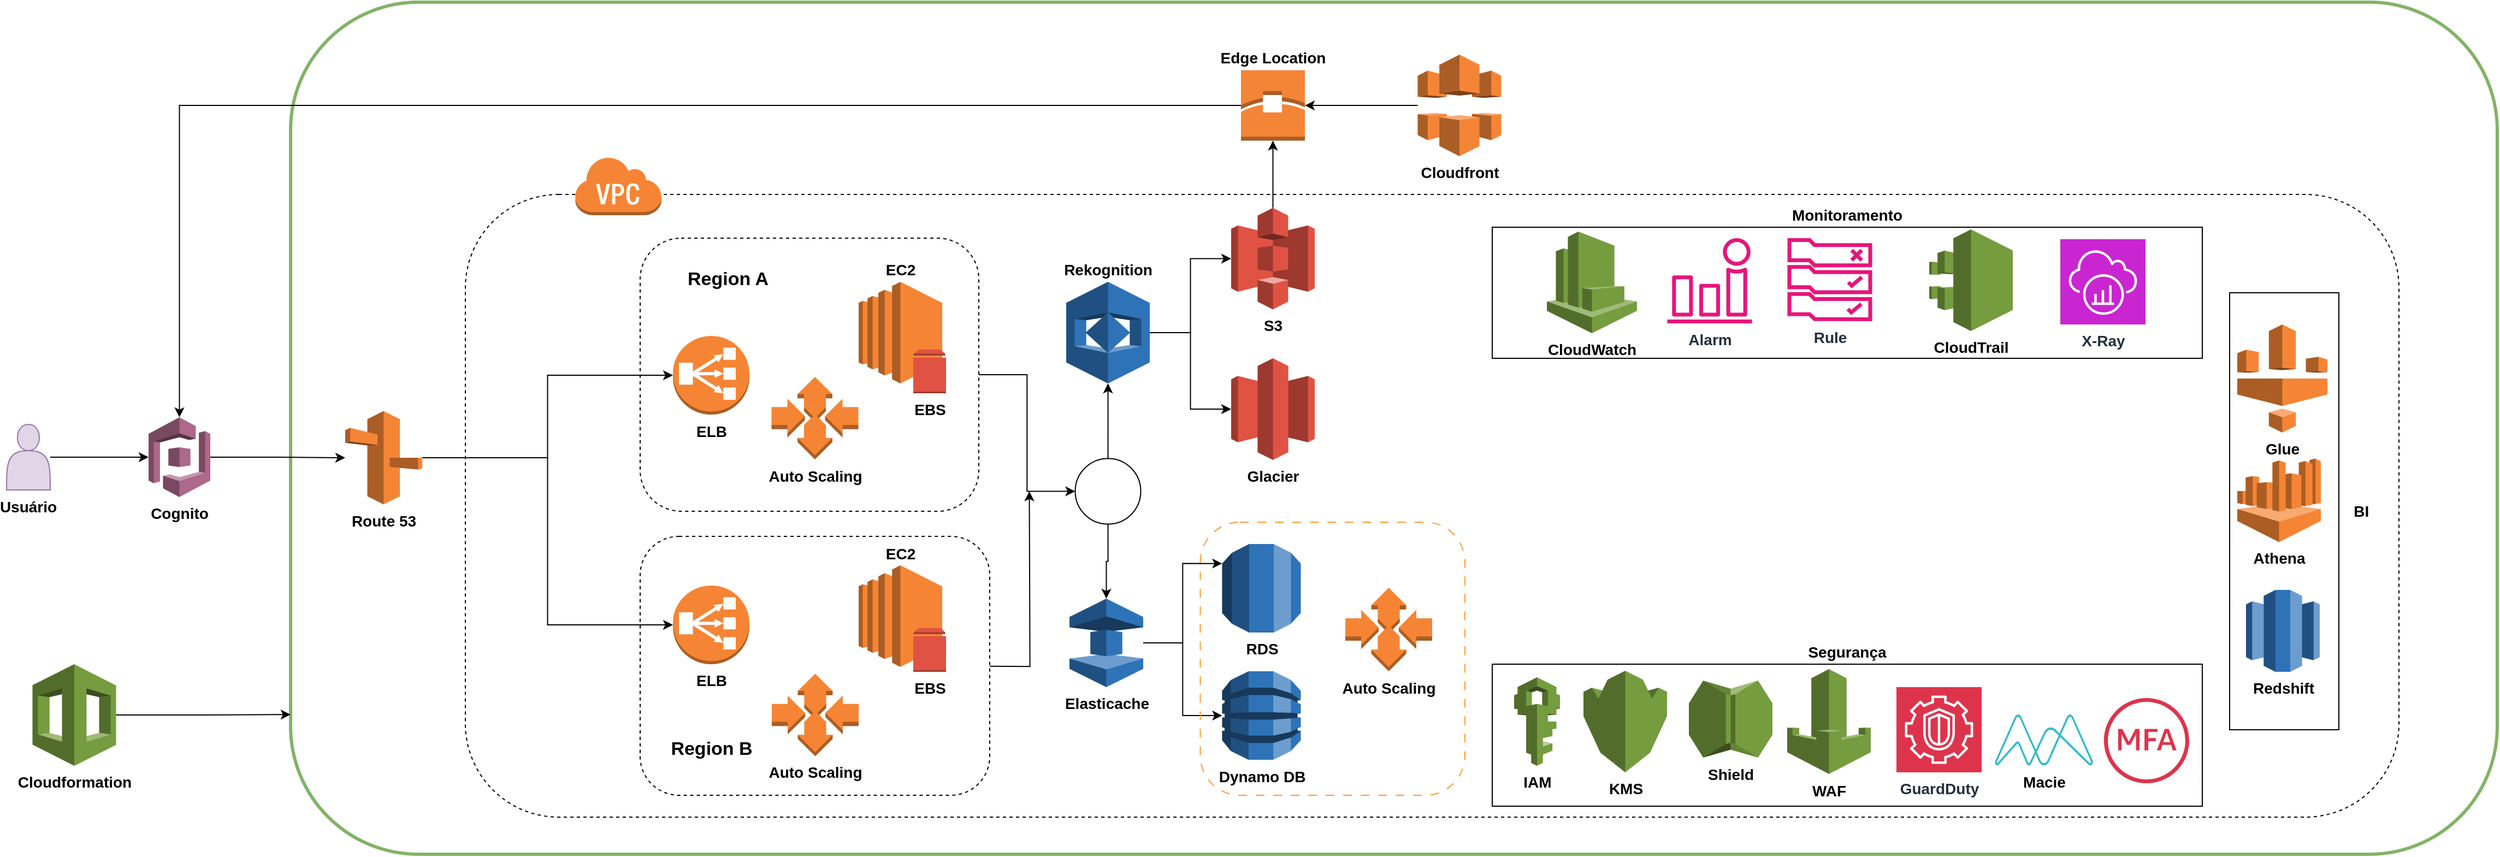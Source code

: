 <mxfile version="24.7.17">
  <diagram name="Página-1" id="RxiMuzo80x31uVPLmHSr">
    <mxGraphModel dx="3409" dy="868" grid="1" gridSize="10" guides="1" tooltips="1" connect="1" arrows="1" fold="1" page="1" pageScale="1" pageWidth="1169" pageHeight="827" math="0" shadow="0">
      <root>
        <mxCell id="0" />
        <mxCell id="1" parent="0" />
        <mxCell id="0l3fb_4aUZCiNyScdJ1j-4" value="" style="rounded=1;whiteSpace=wrap;html=1;fillColor=none;strokeColor=#82b366;strokeWidth=3;" parent="1" vertex="1">
          <mxGeometry x="-870" y="24" width="2020" height="780" as="geometry" />
        </mxCell>
        <mxCell id="0l3fb_4aUZCiNyScdJ1j-86" value="" style="edgeStyle=orthogonalEdgeStyle;rounded=0;orthogonalLoop=1;jettySize=auto;html=1;" parent="1" source="0l3fb_4aUZCiNyScdJ1j-1" target="0l3fb_4aUZCiNyScdJ1j-2" edge="1">
          <mxGeometry relative="1" as="geometry" />
        </mxCell>
        <mxCell id="0l3fb_4aUZCiNyScdJ1j-1" value="&lt;b&gt;&lt;font style=&quot;font-size: 14px;&quot;&gt;Usuário&lt;/font&gt;&lt;/b&gt;" style="shape=actor;whiteSpace=wrap;html=1;fillColor=#e1d5e7;strokeColor=#9673a6;labelPosition=center;verticalLabelPosition=bottom;align=center;verticalAlign=top;" parent="1" vertex="1">
          <mxGeometry x="-1130" y="410.5" width="40" height="60" as="geometry" />
        </mxCell>
        <mxCell id="0l3fb_4aUZCiNyScdJ1j-11" value="" style="edgeStyle=orthogonalEdgeStyle;rounded=0;orthogonalLoop=1;jettySize=auto;html=1;" parent="1" source="0l3fb_4aUZCiNyScdJ1j-2" target="0l3fb_4aUZCiNyScdJ1j-10" edge="1">
          <mxGeometry relative="1" as="geometry" />
        </mxCell>
        <mxCell id="0l3fb_4aUZCiNyScdJ1j-2" value="&lt;b&gt;&lt;font style=&quot;font-size: 14px;&quot;&gt;Cognito&lt;/font&gt;&lt;/b&gt;" style="outlineConnect=0;dashed=0;verticalLabelPosition=bottom;verticalAlign=top;align=center;html=1;shape=mxgraph.aws3.cognito;fillColor=#AD688B;gradientColor=none;labelPosition=center;" parent="1" vertex="1">
          <mxGeometry x="-1000" y="404" width="56.5" height="73" as="geometry" />
        </mxCell>
        <mxCell id="0l3fb_4aUZCiNyScdJ1j-8" value="" style="rounded=1;whiteSpace=wrap;html=1;strokeColor=default;dashed=1;" parent="1" vertex="1">
          <mxGeometry x="-710" y="200" width="1770" height="570" as="geometry" />
        </mxCell>
        <mxCell id="0l3fb_4aUZCiNyScdJ1j-9" value="" style="outlineConnect=0;dashed=0;verticalLabelPosition=bottom;verticalAlign=top;align=center;html=1;shape=mxgraph.aws3.virtual_private_cloud;fillColor=#F58534;gradientColor=none;" parent="1" vertex="1">
          <mxGeometry x="-610" y="165" width="79.5" height="54" as="geometry" />
        </mxCell>
        <mxCell id="0l3fb_4aUZCiNyScdJ1j-10" value="&lt;b&gt;&lt;font style=&quot;font-size: 14px;&quot;&gt;Route 53&lt;/font&gt;&lt;/b&gt;" style="outlineConnect=0;dashed=0;verticalLabelPosition=bottom;verticalAlign=top;align=center;html=1;shape=mxgraph.aws3.route_53;fillColor=#F58536;gradientColor=none;" parent="1" vertex="1">
          <mxGeometry x="-820" y="398.25" width="70.5" height="85.5" as="geometry" />
        </mxCell>
        <mxCell id="0l3fb_4aUZCiNyScdJ1j-28" value="&lt;font style=&quot;font-size: 14px;&quot;&gt;&lt;b&gt;Cloudformation&lt;/b&gt;&lt;/font&gt;" style="outlineConnect=0;dashed=0;verticalLabelPosition=bottom;verticalAlign=top;align=center;html=1;shape=mxgraph.aws3.cloudformation;fillColor=#759C3E;gradientColor=none;" parent="1" vertex="1">
          <mxGeometry x="-1106.25" y="630" width="76.5" height="93" as="geometry" />
        </mxCell>
        <mxCell id="0l3fb_4aUZCiNyScdJ1j-31" value="&lt;font style=&quot;font-size: 14px;&quot;&gt;&lt;b&gt;S3&lt;/b&gt;&lt;/font&gt;" style="outlineConnect=0;dashed=0;verticalLabelPosition=bottom;verticalAlign=top;align=center;html=1;shape=mxgraph.aws3.s3;fillColor=#E05243;gradientColor=none;" parent="1" vertex="1">
          <mxGeometry x="-9" y="212.25" width="76.5" height="93" as="geometry" />
        </mxCell>
        <mxCell id="0l3fb_4aUZCiNyScdJ1j-32" value="&lt;b&gt;&lt;font style=&quot;font-size: 14px;&quot;&gt;Glacier&lt;/font&gt;&lt;/b&gt;" style="outlineConnect=0;dashed=0;verticalLabelPosition=bottom;verticalAlign=top;align=center;html=1;shape=mxgraph.aws3.glacier;fillColor=#E05243;gradientColor=none;" parent="1" vertex="1">
          <mxGeometry x="-9" y="350" width="76.5" height="93" as="geometry" />
        </mxCell>
        <mxCell id="0l3fb_4aUZCiNyScdJ1j-73" style="edgeStyle=orthogonalEdgeStyle;rounded=0;orthogonalLoop=1;jettySize=auto;html=1;" parent="1" source="0l3fb_4aUZCiNyScdJ1j-34" target="0l3fb_4aUZCiNyScdJ1j-31" edge="1">
          <mxGeometry relative="1" as="geometry" />
        </mxCell>
        <mxCell id="0l3fb_4aUZCiNyScdJ1j-74" style="edgeStyle=orthogonalEdgeStyle;rounded=0;orthogonalLoop=1;jettySize=auto;html=1;" parent="1" source="0l3fb_4aUZCiNyScdJ1j-34" target="0l3fb_4aUZCiNyScdJ1j-32" edge="1">
          <mxGeometry relative="1" as="geometry" />
        </mxCell>
        <mxCell id="0l3fb_4aUZCiNyScdJ1j-34" value="&lt;b&gt;&lt;font style=&quot;font-size: 14px;&quot;&gt;Rekognition&lt;/font&gt;&lt;/b&gt;" style="outlineConnect=0;dashed=0;verticalLabelPosition=top;verticalAlign=bottom;align=center;html=1;shape=mxgraph.aws3.rekognition;fillColor=#2E73B8;gradientColor=none;labelPosition=center;" parent="1" vertex="1">
          <mxGeometry x="-160" y="280" width="76.5" height="93" as="geometry" />
        </mxCell>
        <mxCell id="0l3fb_4aUZCiNyScdJ1j-41" style="edgeStyle=orthogonalEdgeStyle;rounded=0;orthogonalLoop=1;jettySize=auto;html=1;" parent="1" source="0l3fb_4aUZCiNyScdJ1j-38" target="0l3fb_4aUZCiNyScdJ1j-2" edge="1">
          <mxGeometry relative="1" as="geometry" />
        </mxCell>
        <mxCell id="0l3fb_4aUZCiNyScdJ1j-38" value="&lt;font style=&quot;font-size: 14px;&quot;&gt;&lt;b&gt;Edge Location&lt;/b&gt;&lt;/font&gt;" style="outlineConnect=0;dashed=0;verticalLabelPosition=top;verticalAlign=bottom;align=center;html=1;shape=mxgraph.aws3.edge_location;fillColor=#F58536;gradientColor=none;labelPosition=center;" parent="1" vertex="1">
          <mxGeometry y="86.25" width="58.5" height="64.5" as="geometry" />
        </mxCell>
        <mxCell id="0l3fb_4aUZCiNyScdJ1j-45" style="edgeStyle=orthogonalEdgeStyle;rounded=0;orthogonalLoop=1;jettySize=auto;html=1;entryX=0;entryY=0.836;entryDx=0;entryDy=0;entryPerimeter=0;" parent="1" source="0l3fb_4aUZCiNyScdJ1j-28" target="0l3fb_4aUZCiNyScdJ1j-4" edge="1">
          <mxGeometry relative="1" as="geometry" />
        </mxCell>
        <mxCell id="0l3fb_4aUZCiNyScdJ1j-47" style="edgeStyle=orthogonalEdgeStyle;rounded=0;orthogonalLoop=1;jettySize=auto;html=1;" parent="1" source="0l3fb_4aUZCiNyScdJ1j-46" target="0l3fb_4aUZCiNyScdJ1j-38" edge="1">
          <mxGeometry relative="1" as="geometry" />
        </mxCell>
        <mxCell id="0l3fb_4aUZCiNyScdJ1j-46" value="&lt;b&gt;&lt;font style=&quot;font-size: 14px;&quot;&gt;Cloudfront&lt;/font&gt;&lt;/b&gt;" style="outlineConnect=0;dashed=0;verticalLabelPosition=bottom;verticalAlign=top;align=center;html=1;shape=mxgraph.aws3.cloudfront;fillColor=#F58536;gradientColor=none;" parent="1" vertex="1">
          <mxGeometry x="161.75" y="72" width="76.5" height="93" as="geometry" />
        </mxCell>
        <mxCell id="0l3fb_4aUZCiNyScdJ1j-77" style="edgeStyle=orthogonalEdgeStyle;rounded=0;orthogonalLoop=1;jettySize=auto;html=1;" parent="1" source="0l3fb_4aUZCiNyScdJ1j-53" target="0l3fb_4aUZCiNyScdJ1j-57" edge="1">
          <mxGeometry relative="1" as="geometry" />
        </mxCell>
        <mxCell id="0l3fb_4aUZCiNyScdJ1j-53" value="&lt;b&gt;&lt;font style=&quot;font-size: 14px;&quot;&gt;Elasticache&lt;/font&gt;&lt;/b&gt;" style="outlineConnect=0;dashed=0;verticalLabelPosition=bottom;verticalAlign=top;align=center;html=1;shape=mxgraph.aws3.elasticache;fillColor=#2E73B8;gradientColor=none;" parent="1" vertex="1">
          <mxGeometry x="-157" y="570" width="67.5" height="81" as="geometry" />
        </mxCell>
        <mxCell id="0l3fb_4aUZCiNyScdJ1j-67" value="&lt;b&gt;&lt;font style=&quot;font-size: 14px;&quot;&gt;Segurança&lt;/font&gt;&lt;/b&gt;" style="rounded=0;whiteSpace=wrap;html=1;labelPosition=center;verticalLabelPosition=top;align=center;verticalAlign=bottom;" parent="1" vertex="1">
          <mxGeometry x="230" y="630" width="650" height="130" as="geometry" />
        </mxCell>
        <mxCell id="0l3fb_4aUZCiNyScdJ1j-68" value="&lt;b&gt;&lt;font style=&quot;font-size: 14px;&quot;&gt;Monitoramento&lt;/font&gt;&lt;/b&gt;" style="rounded=0;whiteSpace=wrap;html=1;labelPosition=center;verticalLabelPosition=top;align=center;verticalAlign=bottom;" parent="1" vertex="1">
          <mxGeometry x="230" y="230" width="650" height="120" as="geometry" />
        </mxCell>
        <mxCell id="0l3fb_4aUZCiNyScdJ1j-69" value="" style="group" parent="1" vertex="1" connectable="0">
          <mxGeometry x="-37.25" y="500" width="242.25" height="250" as="geometry" />
        </mxCell>
        <mxCell id="0l3fb_4aUZCiNyScdJ1j-60" value="" style="rounded=1;whiteSpace=wrap;html=1;dashed=1;dashPattern=8 8;strokeColor=#FF9933;fillColor=none;" parent="0l3fb_4aUZCiNyScdJ1j-69" vertex="1">
          <mxGeometry width="242.25" height="250" as="geometry" />
        </mxCell>
        <mxCell id="0l3fb_4aUZCiNyScdJ1j-61" value="&lt;b&gt;&lt;font style=&quot;font-size: 14px;&quot;&gt;Auto Scaling&lt;/font&gt;&lt;/b&gt;" style="outlineConnect=0;dashed=0;verticalLabelPosition=bottom;verticalAlign=top;align=center;html=1;shape=mxgraph.aws3.auto_scaling;fillColor=#F58534;gradientColor=none;" parent="0l3fb_4aUZCiNyScdJ1j-69" vertex="1">
          <mxGeometry x="132.75" y="60" width="79.5" height="76.5" as="geometry" />
        </mxCell>
        <mxCell id="0l3fb_4aUZCiNyScdJ1j-56" value="&lt;b&gt;&lt;font style=&quot;font-size: 14px;&quot;&gt;RDS&lt;/font&gt;&lt;/b&gt;" style="outlineConnect=0;dashed=0;verticalLabelPosition=bottom;verticalAlign=top;align=center;html=1;shape=mxgraph.aws3.rds;fillColor=#2E73B8;gradientColor=none;" parent="0l3fb_4aUZCiNyScdJ1j-69" vertex="1">
          <mxGeometry x="20" y="20" width="72" height="81" as="geometry" />
        </mxCell>
        <mxCell id="0l3fb_4aUZCiNyScdJ1j-57" value="&lt;b&gt;&lt;font style=&quot;font-size: 14px;&quot;&gt;Dynamo DB&lt;/font&gt;&lt;/b&gt;" style="outlineConnect=0;dashed=0;verticalLabelPosition=bottom;verticalAlign=top;align=center;html=1;shape=mxgraph.aws3.dynamo_db;fillColor=#2E73B8;gradientColor=none;" parent="0l3fb_4aUZCiNyScdJ1j-69" vertex="1">
          <mxGeometry x="20" y="136.5" width="72" height="81" as="geometry" />
        </mxCell>
        <mxCell id="0l3fb_4aUZCiNyScdJ1j-76" style="edgeStyle=orthogonalEdgeStyle;rounded=0;orthogonalLoop=1;jettySize=auto;html=1;entryX=0;entryY=0.22;entryDx=0;entryDy=0;entryPerimeter=0;" parent="1" source="0l3fb_4aUZCiNyScdJ1j-53" target="0l3fb_4aUZCiNyScdJ1j-56" edge="1">
          <mxGeometry relative="1" as="geometry" />
        </mxCell>
        <mxCell id="0l3fb_4aUZCiNyScdJ1j-78" style="edgeStyle=orthogonalEdgeStyle;rounded=0;orthogonalLoop=1;jettySize=auto;html=1;entryX=0.5;entryY=1;entryDx=0;entryDy=0;entryPerimeter=0;" parent="1" source="0l3fb_4aUZCiNyScdJ1j-31" target="0l3fb_4aUZCiNyScdJ1j-38" edge="1">
          <mxGeometry relative="1" as="geometry" />
        </mxCell>
        <mxCell id="0l3fb_4aUZCiNyScdJ1j-79" value="&lt;b&gt;&lt;font style=&quot;font-size: 14px;&quot;&gt;&amp;nbsp; &amp;nbsp;BI&lt;/font&gt;&lt;/b&gt;" style="rounded=0;whiteSpace=wrap;html=1;labelPosition=right;verticalLabelPosition=middle;align=left;verticalAlign=middle;" parent="1" vertex="1">
          <mxGeometry x="905" y="290" width="100" height="400" as="geometry" />
        </mxCell>
        <mxCell id="Ly3-4LEqmZqqXIqAYG30-1" value="&lt;font style=&quot;font-size: 14px;&quot;&gt;&lt;b&gt;CloudWatch&lt;/b&gt;&lt;/font&gt;" style="outlineConnect=0;dashed=0;verticalLabelPosition=bottom;verticalAlign=top;align=center;html=1;shape=mxgraph.aws3.cloudwatch;fillColor=#759C3E;gradientColor=none;" parent="1" vertex="1">
          <mxGeometry x="280" y="234" width="82.5" height="93" as="geometry" />
        </mxCell>
        <mxCell id="Ly3-4LEqmZqqXIqAYG30-2" value="&lt;font style=&quot;font-size: 14px;&quot;&gt;&lt;b&gt;Alarm&lt;/b&gt;&lt;/font&gt;" style="sketch=0;outlineConnect=0;fontColor=#232F3E;gradientColor=none;fillColor=#E7157B;strokeColor=none;dashed=0;verticalLabelPosition=bottom;verticalAlign=top;align=center;html=1;fontSize=12;fontStyle=0;aspect=fixed;pointerEvents=1;shape=mxgraph.aws4.alarm;" parent="1" vertex="1">
          <mxGeometry x="390" y="240" width="78" height="78" as="geometry" />
        </mxCell>
        <mxCell id="Ly3-4LEqmZqqXIqAYG30-3" value="&lt;b&gt;&lt;font style=&quot;font-size: 14px;&quot;&gt;Rule&lt;/font&gt;&lt;/b&gt;" style="sketch=0;outlineConnect=0;fontColor=#232F3E;gradientColor=none;fillColor=#E7157B;strokeColor=none;dashed=0;verticalLabelPosition=bottom;verticalAlign=top;align=center;html=1;fontSize=12;fontStyle=0;aspect=fixed;pointerEvents=1;shape=mxgraph.aws4.rule_2;" parent="1" vertex="1">
          <mxGeometry x="500" y="240" width="78" height="76" as="geometry" />
        </mxCell>
        <mxCell id="Ly3-4LEqmZqqXIqAYG30-4" value="&lt;b&gt;&lt;font style=&quot;font-size: 14px;&quot;&gt;CloudTrail&lt;/font&gt;&lt;/b&gt;" style="outlineConnect=0;dashed=0;verticalLabelPosition=bottom;verticalAlign=top;align=center;html=1;shape=mxgraph.aws3.cloudtrail;fillColor=#759C3E;gradientColor=none;" parent="1" vertex="1">
          <mxGeometry x="630" y="232" width="76.5" height="93" as="geometry" />
        </mxCell>
        <mxCell id="Ly3-4LEqmZqqXIqAYG30-5" value="&lt;b&gt;&lt;font style=&quot;font-size: 14px;&quot;&gt;X-Ray&lt;/font&gt;&lt;/b&gt;" style="sketch=0;points=[[0,0,0],[0.25,0,0],[0.5,0,0],[0.75,0,0],[1,0,0],[0,1,0],[0.25,1,0],[0.5,1,0],[0.75,1,0],[1,1,0],[0,0.25,0],[0,0.5,0],[0,0.75,0],[1,0.25,0],[1,0.5,0],[1,0.75,0]];outlineConnect=0;fontColor=#232F3E;fillColor=#C925D1;strokeColor=#ffffff;dashed=0;verticalLabelPosition=bottom;verticalAlign=top;align=center;html=1;fontSize=12;fontStyle=0;aspect=fixed;shape=mxgraph.aws4.resourceIcon;resIcon=mxgraph.aws4.xray;" parent="1" vertex="1">
          <mxGeometry x="750" y="241" width="78" height="78" as="geometry" />
        </mxCell>
        <mxCell id="Ly3-4LEqmZqqXIqAYG30-6" value="&lt;font style=&quot;font-size: 14px;&quot;&gt;&lt;b&gt;Glue&lt;/b&gt;&lt;/font&gt;" style="outlineConnect=0;dashed=0;verticalLabelPosition=bottom;verticalAlign=top;align=center;html=1;shape=mxgraph.aws3.glue;fillColor=#F58534;gradientColor=none;" parent="1" vertex="1">
          <mxGeometry x="912" y="319" width="82.5" height="99" as="geometry" />
        </mxCell>
        <mxCell id="Ly3-4LEqmZqqXIqAYG30-7" value="&lt;b&gt;&lt;font style=&quot;font-size: 14px;&quot;&gt;Athena&lt;/font&gt;&lt;/b&gt;" style="outlineConnect=0;dashed=0;verticalLabelPosition=bottom;verticalAlign=top;align=center;html=1;shape=mxgraph.aws3.athena;fillColor=#F58534;gradientColor=none;" parent="1" vertex="1">
          <mxGeometry x="912" y="441.75" width="76.5" height="76.5" as="geometry" />
        </mxCell>
        <mxCell id="Ly3-4LEqmZqqXIqAYG30-8" value="&lt;font style=&quot;font-size: 14px;&quot;&gt;&lt;b&gt;Redshift&lt;/b&gt;&lt;/font&gt;" style="outlineConnect=0;dashed=0;verticalLabelPosition=bottom;verticalAlign=top;align=center;html=1;shape=mxgraph.aws3.redshift;fillColor=#2E73B8;gradientColor=none;" parent="1" vertex="1">
          <mxGeometry x="920" y="562" width="67.5" height="75" as="geometry" />
        </mxCell>
        <mxCell id="WVv-WNwBPXQA46CuhtBa-1" value="&lt;b&gt;&lt;font style=&quot;font-size: 14px;&quot;&gt;IAM&lt;/font&gt;&lt;/b&gt;" style="outlineConnect=0;dashed=0;verticalLabelPosition=bottom;verticalAlign=top;align=center;html=1;shape=mxgraph.aws3.iam;fillColor=#759C3E;gradientColor=none;" vertex="1" parent="1">
          <mxGeometry x="250" y="642" width="42" height="81" as="geometry" />
        </mxCell>
        <mxCell id="WVv-WNwBPXQA46CuhtBa-2" value="&lt;font style=&quot;font-size: 14px;&quot;&gt;&lt;b&gt;KMS&lt;/b&gt;&lt;/font&gt;" style="outlineConnect=0;dashed=0;verticalLabelPosition=bottom;verticalAlign=top;align=center;html=1;shape=mxgraph.aws3.kms;fillColor=#759C3E;gradientColor=none;" vertex="1" parent="1">
          <mxGeometry x="313.5" y="636" width="76.5" height="93" as="geometry" />
        </mxCell>
        <mxCell id="WVv-WNwBPXQA46CuhtBa-3" value="&lt;b&gt;&lt;font style=&quot;font-size: 14px;&quot;&gt;Shield&lt;/font&gt;&lt;/b&gt;" style="outlineConnect=0;dashed=0;verticalLabelPosition=bottom;verticalAlign=top;align=center;html=1;shape=mxgraph.aws3.shield;fillColor=#759C3E;gradientColor=none;" vertex="1" parent="1">
          <mxGeometry x="410" y="645" width="76.5" height="70.5" as="geometry" />
        </mxCell>
        <mxCell id="WVv-WNwBPXQA46CuhtBa-4" value="&lt;b&gt;&lt;font style=&quot;font-size: 14px;&quot;&gt;WAF&lt;/font&gt;&lt;/b&gt;" style="outlineConnect=0;dashed=0;verticalLabelPosition=bottom;verticalAlign=top;align=center;html=1;shape=mxgraph.aws3.waf;fillColor=#759C3E;gradientColor=none;" vertex="1" parent="1">
          <mxGeometry x="500" y="634.5" width="76.5" height="96" as="geometry" />
        </mxCell>
        <mxCell id="WVv-WNwBPXQA46CuhtBa-7" value="&lt;b&gt;&lt;font style=&quot;font-size: 14px;&quot;&gt;GuardDuty&lt;/font&gt;&lt;/b&gt;" style="sketch=0;points=[[0,0,0],[0.25,0,0],[0.5,0,0],[0.75,0,0],[1,0,0],[0,1,0],[0.25,1,0],[0.5,1,0],[0.75,1,0],[1,1,0],[0,0.25,0],[0,0.5,0],[0,0.75,0],[1,0.25,0],[1,0.5,0],[1,0.75,0]];outlineConnect=0;fontColor=#232F3E;fillColor=#DD344C;strokeColor=#ffffff;dashed=0;verticalLabelPosition=bottom;verticalAlign=top;align=center;html=1;fontSize=12;fontStyle=0;aspect=fixed;shape=mxgraph.aws4.resourceIcon;resIcon=mxgraph.aws4.guardduty;" vertex="1" parent="1">
          <mxGeometry x="600" y="651" width="78" height="78" as="geometry" />
        </mxCell>
        <mxCell id="WVv-WNwBPXQA46CuhtBa-8" value="&lt;b&gt;&lt;font style=&quot;font-size: 14px;&quot;&gt;Macie&lt;/font&gt;&lt;/b&gt;" style="outlineConnect=0;dashed=0;verticalLabelPosition=bottom;verticalAlign=top;align=center;html=1;shape=mxgraph.aws3.macie;fillColor=#34BBC9;gradientColor=none;pointerEvents=1" vertex="1" parent="1">
          <mxGeometry x="690" y="676" width="90" height="47" as="geometry" />
        </mxCell>
        <mxCell id="WVv-WNwBPXQA46CuhtBa-9" value="" style="sketch=0;outlineConnect=0;fontColor=#232F3E;gradientColor=none;fillColor=#DD344C;strokeColor=none;dashed=0;verticalLabelPosition=bottom;verticalAlign=top;align=center;html=1;fontSize=12;fontStyle=0;aspect=fixed;pointerEvents=1;shape=mxgraph.aws4.mfa_token;" vertex="1" parent="1">
          <mxGeometry x="790" y="661" width="78" height="78" as="geometry" />
        </mxCell>
        <mxCell id="WVv-WNwBPXQA46CuhtBa-54" style="edgeStyle=orthogonalEdgeStyle;rounded=0;orthogonalLoop=1;jettySize=auto;html=1;" edge="1" parent="1" source="WVv-WNwBPXQA46CuhtBa-13" target="WVv-WNwBPXQA46CuhtBa-51">
          <mxGeometry relative="1" as="geometry" />
        </mxCell>
        <mxCell id="WVv-WNwBPXQA46CuhtBa-13" value="" style="rounded=1;whiteSpace=wrap;html=1;dashed=1;" vertex="1" parent="1">
          <mxGeometry x="-550" y="240" width="310" height="250" as="geometry" />
        </mxCell>
        <mxCell id="WVv-WNwBPXQA46CuhtBa-55" style="edgeStyle=orthogonalEdgeStyle;rounded=0;orthogonalLoop=1;jettySize=auto;html=1;entryX=0;entryY=0.5;entryDx=0;entryDy=0;" edge="1" parent="1">
          <mxGeometry relative="1" as="geometry">
            <mxPoint x="-272" y="631.6" as="sourcePoint" />
            <mxPoint x="-193.75" y="471.75" as="targetPoint" />
          </mxGeometry>
        </mxCell>
        <mxCell id="WVv-WNwBPXQA46CuhtBa-16" value="" style="rounded=1;whiteSpace=wrap;html=1;dashed=1;" vertex="1" parent="1">
          <mxGeometry x="-550" y="513" width="320" height="237" as="geometry" />
        </mxCell>
        <mxCell id="0l3fb_4aUZCiNyScdJ1j-12" value="&lt;b&gt;&lt;font style=&quot;font-size: 14px;&quot;&gt;ELB&lt;/font&gt;&lt;/b&gt;" style="outlineConnect=0;dashed=0;verticalLabelPosition=bottom;verticalAlign=top;align=center;html=1;shape=mxgraph.aws3.classic_load_balancer;fillColor=#F58534;gradientColor=none;" parent="1" vertex="1">
          <mxGeometry x="-520" y="329.5" width="70" height="72" as="geometry" />
        </mxCell>
        <mxCell id="0l3fb_4aUZCiNyScdJ1j-13" value="" style="edgeStyle=orthogonalEdgeStyle;rounded=0;orthogonalLoop=1;jettySize=auto;html=1;" parent="1" source="0l3fb_4aUZCiNyScdJ1j-10" target="0l3fb_4aUZCiNyScdJ1j-12" edge="1">
          <mxGeometry relative="1" as="geometry" />
        </mxCell>
        <mxCell id="WVv-WNwBPXQA46CuhtBa-17" value="&lt;b&gt;&lt;font style=&quot;font-size: 14px;&quot;&gt;ELB&lt;/font&gt;&lt;/b&gt;" style="outlineConnect=0;dashed=0;verticalLabelPosition=bottom;verticalAlign=top;align=center;html=1;shape=mxgraph.aws3.classic_load_balancer;fillColor=#F58534;gradientColor=none;" vertex="1" parent="1">
          <mxGeometry x="-520" y="558" width="70" height="72" as="geometry" />
        </mxCell>
        <mxCell id="WVv-WNwBPXQA46CuhtBa-18" style="edgeStyle=orthogonalEdgeStyle;rounded=0;orthogonalLoop=1;jettySize=auto;html=1;entryX=0;entryY=0.5;entryDx=0;entryDy=0;entryPerimeter=0;" edge="1" parent="1" source="0l3fb_4aUZCiNyScdJ1j-10" target="WVv-WNwBPXQA46CuhtBa-17">
          <mxGeometry relative="1" as="geometry" />
        </mxCell>
        <mxCell id="WVv-WNwBPXQA46CuhtBa-23" value="" style="group" vertex="1" connectable="0" parent="1">
          <mxGeometry x="-350" y="539.5" width="80" height="97.5" as="geometry" />
        </mxCell>
        <mxCell id="WVv-WNwBPXQA46CuhtBa-20" value="&lt;b&gt;&lt;font style=&quot;font-size: 14px;&quot;&gt;EC2&lt;/font&gt;&lt;/b&gt;" style="outlineConnect=0;dashed=0;verticalLabelPosition=top;verticalAlign=bottom;align=center;html=1;shape=mxgraph.aws3.ec2;fillColor=#F58534;gradientColor=none;labelPosition=center;" vertex="1" parent="WVv-WNwBPXQA46CuhtBa-23">
          <mxGeometry width="76.5" height="93" as="geometry" />
        </mxCell>
        <mxCell id="WVv-WNwBPXQA46CuhtBa-22" value="&lt;b&gt;&lt;font style=&quot;font-size: 14px;&quot;&gt;EBS&lt;/font&gt;&lt;/b&gt;" style="outlineConnect=0;dashed=0;verticalLabelPosition=bottom;verticalAlign=top;align=center;html=1;shape=mxgraph.aws3.volume;fillColor=#E05243;gradientColor=none;" vertex="1" parent="WVv-WNwBPXQA46CuhtBa-23">
          <mxGeometry x="50" y="57.5" width="30" height="40" as="geometry" />
        </mxCell>
        <mxCell id="WVv-WNwBPXQA46CuhtBa-24" value="" style="group" vertex="1" connectable="0" parent="1">
          <mxGeometry x="-350" y="280" width="80" height="102" as="geometry" />
        </mxCell>
        <mxCell id="WVv-WNwBPXQA46CuhtBa-19" value="&lt;b&gt;&lt;font style=&quot;font-size: 14px;&quot;&gt;EC2&lt;/font&gt;&lt;/b&gt;" style="outlineConnect=0;dashed=0;verticalLabelPosition=top;verticalAlign=bottom;align=center;html=1;shape=mxgraph.aws3.ec2;fillColor=#F58534;gradientColor=none;labelPosition=center;" vertex="1" parent="WVv-WNwBPXQA46CuhtBa-24">
          <mxGeometry width="76.5" height="93" as="geometry" />
        </mxCell>
        <mxCell id="WVv-WNwBPXQA46CuhtBa-21" value="&lt;b&gt;&lt;font style=&quot;font-size: 14px;&quot;&gt;EBS&lt;/font&gt;&lt;/b&gt;" style="outlineConnect=0;dashed=0;verticalLabelPosition=bottom;verticalAlign=top;align=center;html=1;shape=mxgraph.aws3.volume;fillColor=#E05243;gradientColor=none;" vertex="1" parent="WVv-WNwBPXQA46CuhtBa-24">
          <mxGeometry x="50" y="62" width="30" height="40" as="geometry" />
        </mxCell>
        <mxCell id="WVv-WNwBPXQA46CuhtBa-25" value="&lt;b&gt;&lt;font style=&quot;font-size: 14px;&quot;&gt;Auto Scaling&lt;/font&gt;&lt;/b&gt;" style="outlineConnect=0;dashed=0;verticalLabelPosition=bottom;verticalAlign=top;align=center;html=1;shape=mxgraph.aws3.auto_scaling;fillColor=#F58534;gradientColor=none;" vertex="1" parent="1">
          <mxGeometry x="-429.5" y="638.75" width="79.5" height="75.5" as="geometry" />
        </mxCell>
        <mxCell id="WVv-WNwBPXQA46CuhtBa-27" value="&lt;b&gt;&lt;font style=&quot;font-size: 14px;&quot;&gt;Auto Scaling&lt;/font&gt;&lt;/b&gt;" style="outlineConnect=0;dashed=0;verticalLabelPosition=bottom;verticalAlign=top;align=center;html=1;shape=mxgraph.aws3.auto_scaling;fillColor=#F58534;gradientColor=none;" vertex="1" parent="1">
          <mxGeometry x="-429.75" y="367" width="79.5" height="75.5" as="geometry" />
        </mxCell>
        <mxCell id="WVv-WNwBPXQA46CuhtBa-28" value="&lt;b&gt;&lt;font style=&quot;font-size: 17px;&quot;&gt;Region A&lt;/font&gt;&lt;/b&gt;" style="text;html=1;align=center;verticalAlign=middle;resizable=0;points=[];autosize=1;strokeColor=none;fillColor=none;" vertex="1" parent="1">
          <mxGeometry x="-520" y="263" width="100" height="30" as="geometry" />
        </mxCell>
        <mxCell id="WVv-WNwBPXQA46CuhtBa-29" value="&lt;b&gt;&lt;font style=&quot;font-size: 17px;&quot;&gt;Region B&lt;/font&gt;&lt;/b&gt;" style="text;html=1;align=center;verticalAlign=middle;resizable=0;points=[];autosize=1;strokeColor=none;fillColor=none;" vertex="1" parent="1">
          <mxGeometry x="-535" y="693" width="100" height="30" as="geometry" />
        </mxCell>
        <mxCell id="WVv-WNwBPXQA46CuhtBa-52" value="" style="edgeStyle=orthogonalEdgeStyle;rounded=0;orthogonalLoop=1;jettySize=auto;html=1;" edge="1" parent="1" source="WVv-WNwBPXQA46CuhtBa-51" target="0l3fb_4aUZCiNyScdJ1j-53">
          <mxGeometry relative="1" as="geometry" />
        </mxCell>
        <mxCell id="WVv-WNwBPXQA46CuhtBa-57" value="" style="edgeStyle=orthogonalEdgeStyle;rounded=0;orthogonalLoop=1;jettySize=auto;html=1;" edge="1" parent="1" source="WVv-WNwBPXQA46CuhtBa-51" target="0l3fb_4aUZCiNyScdJ1j-34">
          <mxGeometry relative="1" as="geometry" />
        </mxCell>
        <mxCell id="WVv-WNwBPXQA46CuhtBa-51" value="" style="ellipse;whiteSpace=wrap;html=1;aspect=fixed;" vertex="1" parent="1">
          <mxGeometry x="-151.75" y="441.75" width="60" height="60" as="geometry" />
        </mxCell>
      </root>
    </mxGraphModel>
  </diagram>
</mxfile>
